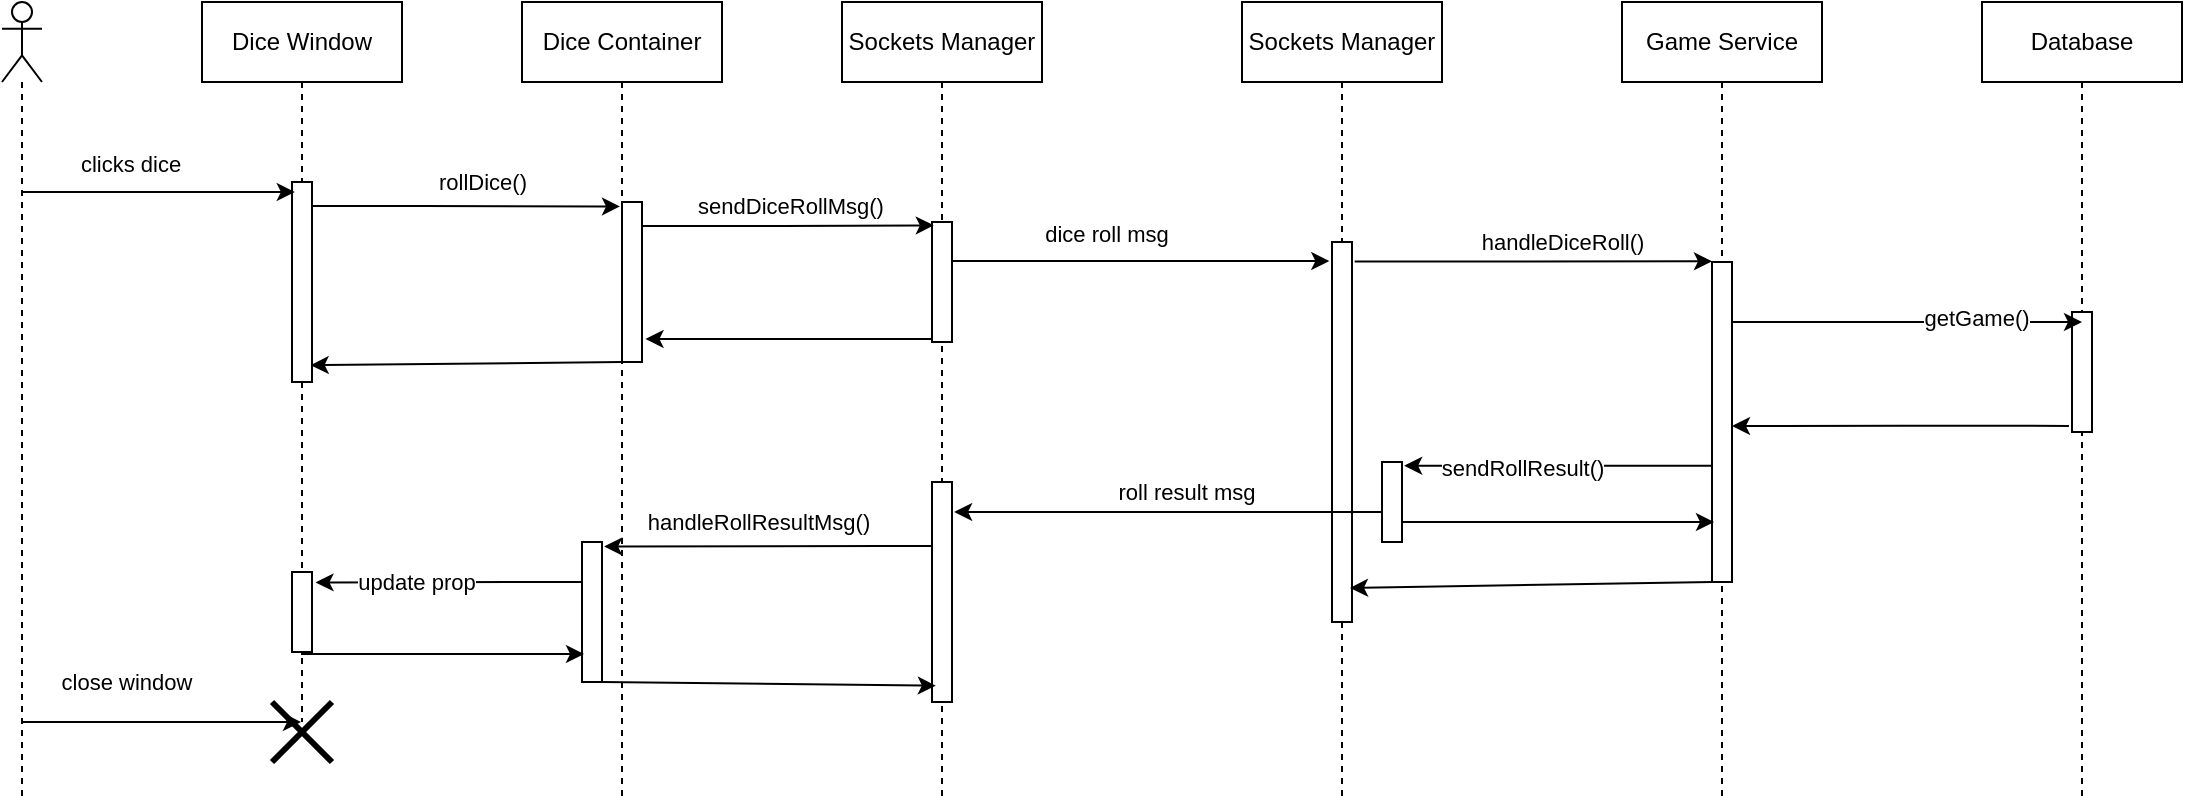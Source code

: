 <mxfile version="13.10.0" type="google"><diagram id="dewwHuI1yxobT8q_Zntv" name="Page-1"><mxGraphModel dx="1422" dy="762" grid="1" gridSize="10" guides="1" tooltips="1" connect="1" arrows="1" fold="1" page="1" pageScale="1" pageWidth="850" pageHeight="1100" math="0" shadow="0"><root><mxCell id="0"/><mxCell id="1" parent="0"/><mxCell id="YlfFzB0M1OEhr_XdW7w9-7" value="Dice Window" style="shape=umlLifeline;perimeter=lifelinePerimeter;whiteSpace=wrap;html=1;container=1;collapsible=0;recursiveResize=0;outlineConnect=0;" parent="1" vertex="1"><mxGeometry x="160" y="200" width="100" height="360" as="geometry"/></mxCell><mxCell id="YlfFzB0M1OEhr_XdW7w9-14" value="" style="html=1;points=[];perimeter=orthogonalPerimeter;" parent="YlfFzB0M1OEhr_XdW7w9-7" vertex="1"><mxGeometry x="45" y="90" width="10" height="100" as="geometry"/></mxCell><mxCell id="YlfFzB0M1OEhr_XdW7w9-47" value="" style="html=1;points=[];perimeter=orthogonalPerimeter;" parent="YlfFzB0M1OEhr_XdW7w9-7" vertex="1"><mxGeometry x="45" y="285" width="10" height="40" as="geometry"/></mxCell><mxCell id="YlfFzB0M1OEhr_XdW7w9-32" value="" style="shape=umlDestroy;whiteSpace=wrap;html=1;strokeWidth=3;" parent="YlfFzB0M1OEhr_XdW7w9-7" vertex="1"><mxGeometry x="35" y="350" width="30" height="30" as="geometry"/></mxCell><mxCell id="YlfFzB0M1OEhr_XdW7w9-9" value="Dice Container" style="shape=umlLifeline;perimeter=lifelinePerimeter;whiteSpace=wrap;html=1;container=1;collapsible=0;recursiveResize=0;outlineConnect=0;" parent="1" vertex="1"><mxGeometry x="320" y="200" width="100" height="400" as="geometry"/></mxCell><mxCell id="YlfFzB0M1OEhr_XdW7w9-17" value="" style="html=1;points=[];perimeter=orthogonalPerimeter;" parent="YlfFzB0M1OEhr_XdW7w9-9" vertex="1"><mxGeometry x="50" y="100" width="10" height="80" as="geometry"/></mxCell><mxCell id="YlfFzB0M1OEhr_XdW7w9-44" value="" style="html=1;points=[];perimeter=orthogonalPerimeter;" parent="YlfFzB0M1OEhr_XdW7w9-9" vertex="1"><mxGeometry x="30" y="270" width="10" height="70" as="geometry"/></mxCell><mxCell id="YlfFzB0M1OEhr_XdW7w9-10" value="Sockets Manager" style="shape=umlLifeline;perimeter=lifelinePerimeter;whiteSpace=wrap;html=1;container=1;collapsible=0;recursiveResize=0;outlineConnect=0;" parent="1" vertex="1"><mxGeometry x="480" y="200" width="100" height="400" as="geometry"/></mxCell><mxCell id="YlfFzB0M1OEhr_XdW7w9-20" value="" style="html=1;points=[];perimeter=orthogonalPerimeter;" parent="YlfFzB0M1OEhr_XdW7w9-10" vertex="1"><mxGeometry x="45" y="110" width="10" height="60" as="geometry"/></mxCell><mxCell id="YlfFzB0M1OEhr_XdW7w9-41" value="" style="html=1;points=[];perimeter=orthogonalPerimeter;" parent="YlfFzB0M1OEhr_XdW7w9-10" vertex="1"><mxGeometry x="45" y="240" width="10" height="110" as="geometry"/></mxCell><mxCell id="YlfFzB0M1OEhr_XdW7w9-11" value="Sockets Manager" style="shape=umlLifeline;perimeter=lifelinePerimeter;whiteSpace=wrap;html=1;container=1;collapsible=0;recursiveResize=0;outlineConnect=0;" parent="1" vertex="1"><mxGeometry x="680" y="200" width="100" height="400" as="geometry"/></mxCell><mxCell id="YlfFzB0M1OEhr_XdW7w9-23" value="" style="html=1;points=[];perimeter=orthogonalPerimeter;" parent="YlfFzB0M1OEhr_XdW7w9-11" vertex="1"><mxGeometry x="45" y="120" width="10" height="190" as="geometry"/></mxCell><mxCell id="YlfFzB0M1OEhr_XdW7w9-15" style="edgeStyle=orthogonalEdgeStyle;rounded=0;orthogonalLoop=1;jettySize=auto;html=1;entryX=0.141;entryY=0.05;entryDx=0;entryDy=0;entryPerimeter=0;" parent="1" source="YlfFzB0M1OEhr_XdW7w9-13" target="YlfFzB0M1OEhr_XdW7w9-14" edge="1"><mxGeometry relative="1" as="geometry"><mxPoint x="150" y="340.0" as="targetPoint"/><Array as="points"><mxPoint x="170" y="295"/><mxPoint x="170" y="295"/></Array></mxGeometry></mxCell><mxCell id="YlfFzB0M1OEhr_XdW7w9-16" value="clicks dice" style="edgeLabel;html=1;align=center;verticalAlign=middle;resizable=0;points=[];" parent="YlfFzB0M1OEhr_XdW7w9-15" vertex="1" connectable="0"><mxGeometry x="-0.209" y="1" relative="1" as="geometry"><mxPoint y="-13" as="offset"/></mxGeometry></mxCell><mxCell id="YlfFzB0M1OEhr_XdW7w9-50" style="edgeStyle=orthogonalEdgeStyle;rounded=0;orthogonalLoop=1;jettySize=auto;html=1;" parent="1" source="YlfFzB0M1OEhr_XdW7w9-13" target="YlfFzB0M1OEhr_XdW7w9-7" edge="1"><mxGeometry relative="1" as="geometry"><Array as="points"><mxPoint x="90" y="560"/><mxPoint x="90" y="560"/></Array></mxGeometry></mxCell><mxCell id="YlfFzB0M1OEhr_XdW7w9-51" value="close window" style="edgeLabel;html=1;align=center;verticalAlign=middle;resizable=0;points=[];" parent="YlfFzB0M1OEhr_XdW7w9-50" vertex="1" connectable="0"><mxGeometry x="-0.256" y="-1" relative="1" as="geometry"><mxPoint y="-21" as="offset"/></mxGeometry></mxCell><mxCell id="YlfFzB0M1OEhr_XdW7w9-13" value="" style="shape=umlLifeline;participant=umlActor;perimeter=lifelinePerimeter;whiteSpace=wrap;html=1;container=1;collapsible=0;recursiveResize=0;verticalAlign=top;spacingTop=36;outlineConnect=0;" parent="1" vertex="1"><mxGeometry x="60" y="200" width="20" height="400" as="geometry"/></mxCell><mxCell id="YlfFzB0M1OEhr_XdW7w9-18" style="edgeStyle=orthogonalEdgeStyle;rounded=0;orthogonalLoop=1;jettySize=auto;html=1;entryX=-0.1;entryY=0.028;entryDx=0;entryDy=0;entryPerimeter=0;" parent="1" source="YlfFzB0M1OEhr_XdW7w9-14" target="YlfFzB0M1OEhr_XdW7w9-17" edge="1"><mxGeometry relative="1" as="geometry"><mxPoint x="280" y="330.0" as="targetPoint"/><Array as="points"><mxPoint x="270" y="302"/><mxPoint x="270" y="302"/></Array></mxGeometry></mxCell><mxCell id="YlfFzB0M1OEhr_XdW7w9-19" value="rollDice()" style="edgeLabel;html=1;align=center;verticalAlign=middle;resizable=0;points=[];" parent="YlfFzB0M1OEhr_XdW7w9-18" vertex="1" connectable="0"><mxGeometry x="0.321" y="1" relative="1" as="geometry"><mxPoint x="-17.07" y="-11.09" as="offset"/></mxGeometry></mxCell><mxCell id="YlfFzB0M1OEhr_XdW7w9-21" style="edgeStyle=orthogonalEdgeStyle;rounded=0;orthogonalLoop=1;jettySize=auto;html=1;entryX=0.09;entryY=0.028;entryDx=0;entryDy=0;entryPerimeter=0;" parent="1" source="YlfFzB0M1OEhr_XdW7w9-17" target="YlfFzB0M1OEhr_XdW7w9-20" edge="1"><mxGeometry relative="1" as="geometry"><Array as="points"><mxPoint x="450" y="312"/><mxPoint x="450" y="312"/></Array></mxGeometry></mxCell><mxCell id="YlfFzB0M1OEhr_XdW7w9-22" value="sendDiceRollMsg()" style="edgeLabel;html=1;align=center;verticalAlign=middle;resizable=0;points=[];" parent="YlfFzB0M1OEhr_XdW7w9-21" vertex="1" connectable="0"><mxGeometry x="0.305" y="1" relative="1" as="geometry"><mxPoint x="-21.55" y="-8.91" as="offset"/></mxGeometry></mxCell><mxCell id="YlfFzB0M1OEhr_XdW7w9-24" style="rounded=0;orthogonalLoop=1;jettySize=auto;html=1;entryX=-0.134;entryY=0.05;entryDx=0;entryDy=0;entryPerimeter=0;" parent="1" source="YlfFzB0M1OEhr_XdW7w9-20" target="YlfFzB0M1OEhr_XdW7w9-23" edge="1"><mxGeometry relative="1" as="geometry"><mxPoint x="670" y="340.0" as="targetPoint"/></mxGeometry></mxCell><mxCell id="YlfFzB0M1OEhr_XdW7w9-25" value="dice roll msg" style="edgeLabel;html=1;align=center;verticalAlign=middle;resizable=0;points=[];" parent="YlfFzB0M1OEhr_XdW7w9-24" vertex="1" connectable="0"><mxGeometry x="-0.19" y="1" relative="1" as="geometry"><mxPoint y="-13" as="offset"/></mxGeometry></mxCell><mxCell id="YlfFzB0M1OEhr_XdW7w9-26" value="Game Service" style="shape=umlLifeline;perimeter=lifelinePerimeter;whiteSpace=wrap;html=1;container=1;collapsible=0;recursiveResize=0;outlineConnect=0;" parent="1" vertex="1"><mxGeometry x="870" y="200" width="100" height="400" as="geometry"/></mxCell><mxCell id="YlfFzB0M1OEhr_XdW7w9-27" value="" style="html=1;points=[];perimeter=orthogonalPerimeter;" parent="YlfFzB0M1OEhr_XdW7w9-26" vertex="1"><mxGeometry x="45" y="130" width="10" height="160" as="geometry"/></mxCell><mxCell id="YlfFzB0M1OEhr_XdW7w9-28" style="edgeStyle=orthogonalEdgeStyle;rounded=0;orthogonalLoop=1;jettySize=auto;html=1;entryX=-0.134;entryY=0.162;entryDx=0;entryDy=0;entryPerimeter=0;" parent="1" edge="1"><mxGeometry relative="1" as="geometry"><mxPoint x="736.34" y="329.734" as="sourcePoint"/><mxPoint x="915.0" y="329.66" as="targetPoint"/><Array as="points"><mxPoint x="811.34" y="329.7"/><mxPoint x="811.34" y="329.7"/></Array></mxGeometry></mxCell><mxCell id="YlfFzB0M1OEhr_XdW7w9-29" value="handleDiceRoll()" style="edgeLabel;html=1;align=center;verticalAlign=middle;resizable=0;points=[];" parent="YlfFzB0M1OEhr_XdW7w9-28" vertex="1" connectable="0"><mxGeometry x="0.301" y="-1" relative="1" as="geometry"><mxPoint x="-12.2" y="-10.7" as="offset"/></mxGeometry></mxCell><mxCell id="YlfFzB0M1OEhr_XdW7w9-30" style="rounded=0;orthogonalLoop=1;jettySize=auto;html=1;entryX=1.176;entryY=0.856;entryDx=0;entryDy=0;entryPerimeter=0;" parent="1" source="YlfFzB0M1OEhr_XdW7w9-20" target="YlfFzB0M1OEhr_XdW7w9-17" edge="1"><mxGeometry relative="1" as="geometry"><mxPoint x="395" y="370" as="targetPoint"/></mxGeometry></mxCell><mxCell id="YlfFzB0M1OEhr_XdW7w9-31" style="rounded=0;orthogonalLoop=1;jettySize=auto;html=1;entryX=0.934;entryY=0.916;entryDx=0;entryDy=0;entryPerimeter=0;" parent="1" source="YlfFzB0M1OEhr_XdW7w9-17" target="YlfFzB0M1OEhr_XdW7w9-14" edge="1"><mxGeometry relative="1" as="geometry"><mxPoint x="280" y="380.0" as="targetPoint"/></mxGeometry></mxCell><mxCell id="YlfFzB0M1OEhr_XdW7w9-33" value="Database" style="shape=umlLifeline;perimeter=lifelinePerimeter;whiteSpace=wrap;html=1;container=1;collapsible=0;recursiveResize=0;outlineConnect=0;" parent="1" vertex="1"><mxGeometry x="1050" y="200" width="100" height="400" as="geometry"/></mxCell><mxCell id="YlfFzB0M1OEhr_XdW7w9-34" value="" style="html=1;points=[];perimeter=orthogonalPerimeter;" parent="YlfFzB0M1OEhr_XdW7w9-33" vertex="1"><mxGeometry x="45" y="155" width="10" height="60" as="geometry"/></mxCell><mxCell id="YlfFzB0M1OEhr_XdW7w9-35" style="edgeStyle=orthogonalEdgeStyle;rounded=0;orthogonalLoop=1;jettySize=auto;html=1;" parent="1" source="YlfFzB0M1OEhr_XdW7w9-27" edge="1"><mxGeometry relative="1" as="geometry"><mxPoint x="1100" y="360" as="targetPoint"/><Array as="points"><mxPoint x="1070" y="360"/><mxPoint x="1070" y="360"/></Array></mxGeometry></mxCell><mxCell id="YlfFzB0M1OEhr_XdW7w9-36" value="getGame()" style="edgeLabel;html=1;align=center;verticalAlign=middle;resizable=0;points=[];" parent="YlfFzB0M1OEhr_XdW7w9-35" vertex="1" connectable="0"><mxGeometry x="0.386" y="2" relative="1" as="geometry"><mxPoint as="offset"/></mxGeometry></mxCell><mxCell id="YlfFzB0M1OEhr_XdW7w9-37" style="edgeStyle=orthogonalEdgeStyle;rounded=0;orthogonalLoop=1;jettySize=auto;html=1;exitX=-0.152;exitY=0.949;exitDx=0;exitDy=0;exitPerimeter=0;" parent="1" source="YlfFzB0M1OEhr_XdW7w9-34" edge="1"><mxGeometry relative="1" as="geometry"><mxPoint x="925" y="412" as="targetPoint"/><Array as="points"/></mxGeometry></mxCell><mxCell id="YlfFzB0M1OEhr_XdW7w9-42" style="rounded=0;orthogonalLoop=1;jettySize=auto;html=1;entryX=1.107;entryY=0.136;entryDx=0;entryDy=0;entryPerimeter=0;" parent="1" source="YlfFzB0M1OEhr_XdW7w9-38" target="YlfFzB0M1OEhr_XdW7w9-41" edge="1"><mxGeometry relative="1" as="geometry"/></mxCell><mxCell id="YlfFzB0M1OEhr_XdW7w9-43" value="roll result msg" style="edgeLabel;html=1;align=center;verticalAlign=middle;resizable=0;points=[];" parent="YlfFzB0M1OEhr_XdW7w9-42" vertex="1" connectable="0"><mxGeometry x="-0.241" y="2" relative="1" as="geometry"><mxPoint x="-17.59" y="-12" as="offset"/></mxGeometry></mxCell><mxCell id="YlfFzB0M1OEhr_XdW7w9-56" style="edgeStyle=orthogonalEdgeStyle;rounded=0;orthogonalLoop=1;jettySize=auto;html=1;" parent="1" source="YlfFzB0M1OEhr_XdW7w9-38" edge="1"><mxGeometry relative="1" as="geometry"><mxPoint x="916" y="460" as="targetPoint"/><Array as="points"><mxPoint x="916" y="460"/></Array></mxGeometry></mxCell><mxCell id="YlfFzB0M1OEhr_XdW7w9-38" value="" style="html=1;points=[];perimeter=orthogonalPerimeter;" parent="1" vertex="1"><mxGeometry x="750" y="430" width="10" height="40" as="geometry"/></mxCell><mxCell id="YlfFzB0M1OEhr_XdW7w9-39" style="rounded=0;orthogonalLoop=1;jettySize=auto;html=1;entryX=1.107;entryY=0.046;entryDx=0;entryDy=0;entryPerimeter=0;" parent="1" source="YlfFzB0M1OEhr_XdW7w9-27" target="YlfFzB0M1OEhr_XdW7w9-38" edge="1"><mxGeometry relative="1" as="geometry"/></mxCell><mxCell id="YlfFzB0M1OEhr_XdW7w9-40" value="sendRollResult()" style="edgeLabel;html=1;align=center;verticalAlign=middle;resizable=0;points=[];" parent="YlfFzB0M1OEhr_XdW7w9-39" vertex="1" connectable="0"><mxGeometry x="0.234" y="1" relative="1" as="geometry"><mxPoint as="offset"/></mxGeometry></mxCell><mxCell id="YlfFzB0M1OEhr_XdW7w9-45" style="edgeStyle=orthogonalEdgeStyle;rounded=0;orthogonalLoop=1;jettySize=auto;html=1;entryX=1.107;entryY=0.032;entryDx=0;entryDy=0;entryPerimeter=0;" parent="1" source="YlfFzB0M1OEhr_XdW7w9-41" target="YlfFzB0M1OEhr_XdW7w9-44" edge="1"><mxGeometry relative="1" as="geometry"><mxPoint x="430" y="470.0" as="targetPoint"/><Array as="points"><mxPoint x="500" y="472"/><mxPoint x="500" y="472"/></Array></mxGeometry></mxCell><mxCell id="YlfFzB0M1OEhr_XdW7w9-46" value="handleRollResultMsg()" style="edgeLabel;html=1;align=center;verticalAlign=middle;resizable=0;points=[];" parent="YlfFzB0M1OEhr_XdW7w9-45" vertex="1" connectable="0"><mxGeometry x="0.271" y="1" relative="1" as="geometry"><mxPoint x="16.93" y="-12.93" as="offset"/></mxGeometry></mxCell><mxCell id="YlfFzB0M1OEhr_XdW7w9-48" style="edgeStyle=orthogonalEdgeStyle;rounded=0;orthogonalLoop=1;jettySize=auto;html=1;entryX=1.176;entryY=0.13;entryDx=0;entryDy=0;entryPerimeter=0;" parent="1" source="YlfFzB0M1OEhr_XdW7w9-44" target="YlfFzB0M1OEhr_XdW7w9-47" edge="1"><mxGeometry relative="1" as="geometry"><Array as="points"><mxPoint x="340" y="490"/><mxPoint x="340" y="490"/></Array></mxGeometry></mxCell><mxCell id="YlfFzB0M1OEhr_XdW7w9-49" value="update prop" style="edgeLabel;html=1;align=center;verticalAlign=middle;resizable=0;points=[];" parent="YlfFzB0M1OEhr_XdW7w9-48" vertex="1" connectable="0"><mxGeometry x="0.257" relative="1" as="geometry"><mxPoint as="offset"/></mxGeometry></mxCell><mxCell id="YlfFzB0M1OEhr_XdW7w9-52" style="edgeStyle=orthogonalEdgeStyle;rounded=0;orthogonalLoop=1;jettySize=auto;html=1;" parent="1" source="YlfFzB0M1OEhr_XdW7w9-47" edge="1"><mxGeometry relative="1" as="geometry"><mxPoint x="351" y="526" as="targetPoint"/><Array as="points"><mxPoint x="240" y="526"/><mxPoint x="240" y="526"/></Array></mxGeometry></mxCell><mxCell id="YlfFzB0M1OEhr_XdW7w9-55" style="rounded=0;orthogonalLoop=1;jettySize=auto;html=1;entryX=0.193;entryY=0.926;entryDx=0;entryDy=0;entryPerimeter=0;" parent="1" source="YlfFzB0M1OEhr_XdW7w9-44" target="YlfFzB0M1OEhr_XdW7w9-41" edge="1"><mxGeometry relative="1" as="geometry"/></mxCell><mxCell id="YlfFzB0M1OEhr_XdW7w9-57" style="rounded=0;orthogonalLoop=1;jettySize=auto;html=1;" parent="1" source="YlfFzB0M1OEhr_XdW7w9-27" edge="1"><mxGeometry relative="1" as="geometry"><mxPoint x="734" y="493" as="targetPoint"/></mxGeometry></mxCell></root></mxGraphModel></diagram></mxfile>